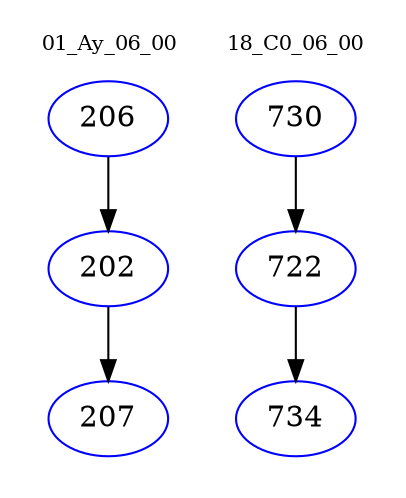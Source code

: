 digraph{
subgraph cluster_0 {
color = white
label = "01_Ay_06_00";
fontsize=10;
T0_206 [label="206", color="blue"]
T0_206 -> T0_202 [color="black"]
T0_202 [label="202", color="blue"]
T0_202 -> T0_207 [color="black"]
T0_207 [label="207", color="blue"]
}
subgraph cluster_1 {
color = white
label = "18_C0_06_00";
fontsize=10;
T1_730 [label="730", color="blue"]
T1_730 -> T1_722 [color="black"]
T1_722 [label="722", color="blue"]
T1_722 -> T1_734 [color="black"]
T1_734 [label="734", color="blue"]
}
}
